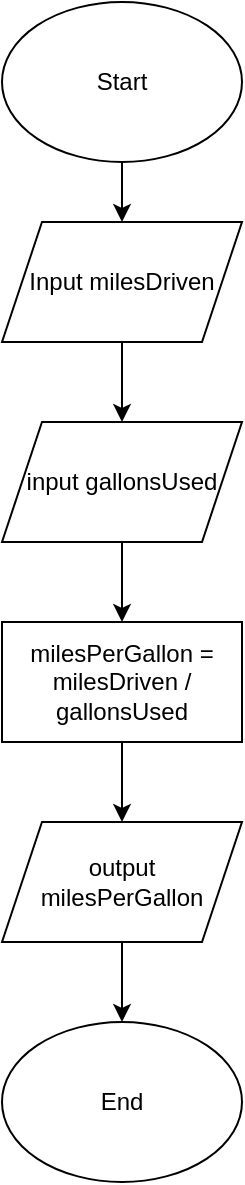 <mxfile version="24.7.17">
  <diagram name="Page-1" id="XJDihtucOrv00mSnWiuA">
    <mxGraphModel dx="1050" dy="621" grid="1" gridSize="10" guides="1" tooltips="1" connect="1" arrows="1" fold="1" page="1" pageScale="1" pageWidth="850" pageHeight="1100" math="0" shadow="0">
      <root>
        <mxCell id="0" />
        <mxCell id="1" parent="0" />
        <mxCell id="9jxAZNIGC8Elyyo8OQjf-1" value="Start" style="ellipse;whiteSpace=wrap;html=1;" vertex="1" parent="1">
          <mxGeometry x="220" y="40" width="120" height="80" as="geometry" />
        </mxCell>
        <mxCell id="9jxAZNIGC8Elyyo8OQjf-2" value="Input milesDriven" style="shape=parallelogram;perimeter=parallelogramPerimeter;whiteSpace=wrap;html=1;fixedSize=1;" vertex="1" parent="1">
          <mxGeometry x="220" y="150" width="120" height="60" as="geometry" />
        </mxCell>
        <mxCell id="9jxAZNIGC8Elyyo8OQjf-3" value="input gallonsUsed" style="shape=parallelogram;perimeter=parallelogramPerimeter;whiteSpace=wrap;html=1;fixedSize=1;" vertex="1" parent="1">
          <mxGeometry x="220" y="250" width="120" height="60" as="geometry" />
        </mxCell>
        <mxCell id="9jxAZNIGC8Elyyo8OQjf-4" value="milesPerGallon = milesDriven / gallonsUsed" style="rounded=0;whiteSpace=wrap;html=1;" vertex="1" parent="1">
          <mxGeometry x="220" y="350" width="120" height="60" as="geometry" />
        </mxCell>
        <mxCell id="9jxAZNIGC8Elyyo8OQjf-6" value="" style="endArrow=classic;html=1;rounded=0;" edge="1" parent="1" source="9jxAZNIGC8Elyyo8OQjf-2">
          <mxGeometry width="50" height="50" relative="1" as="geometry">
            <mxPoint x="280" y="290" as="sourcePoint" />
            <mxPoint x="280" y="250" as="targetPoint" />
          </mxGeometry>
        </mxCell>
        <mxCell id="9jxAZNIGC8Elyyo8OQjf-7" value="" style="endArrow=classic;html=1;rounded=0;" edge="1" parent="1" source="9jxAZNIGC8Elyyo8OQjf-3">
          <mxGeometry width="50" height="50" relative="1" as="geometry">
            <mxPoint x="280" y="410" as="sourcePoint" />
            <mxPoint x="280" y="350" as="targetPoint" />
          </mxGeometry>
        </mxCell>
        <mxCell id="9jxAZNIGC8Elyyo8OQjf-8" value="" style="endArrow=classic;html=1;rounded=0;entryX=0.5;entryY=0;entryDx=0;entryDy=0;" edge="1" parent="1" source="9jxAZNIGC8Elyyo8OQjf-1" target="9jxAZNIGC8Elyyo8OQjf-2">
          <mxGeometry width="50" height="50" relative="1" as="geometry">
            <mxPoint x="280" y="170" as="sourcePoint" />
            <mxPoint x="280" y="190.711" as="targetPoint" />
          </mxGeometry>
        </mxCell>
        <mxCell id="9jxAZNIGC8Elyyo8OQjf-9" value="output milesPerGallon" style="shape=parallelogram;perimeter=parallelogramPerimeter;whiteSpace=wrap;html=1;fixedSize=1;" vertex="1" parent="1">
          <mxGeometry x="220" y="450" width="120" height="60" as="geometry" />
        </mxCell>
        <mxCell id="9jxAZNIGC8Elyyo8OQjf-10" value="" style="endArrow=classic;html=1;rounded=0;" edge="1" parent="1" source="9jxAZNIGC8Elyyo8OQjf-4">
          <mxGeometry width="50" height="50" relative="1" as="geometry">
            <mxPoint x="280" y="460" as="sourcePoint" />
            <mxPoint x="280" y="450" as="targetPoint" />
          </mxGeometry>
        </mxCell>
        <mxCell id="9jxAZNIGC8Elyyo8OQjf-11" value="End" style="ellipse;whiteSpace=wrap;html=1;" vertex="1" parent="1">
          <mxGeometry x="220" y="550" width="120" height="80" as="geometry" />
        </mxCell>
        <mxCell id="9jxAZNIGC8Elyyo8OQjf-12" value="" style="endArrow=classic;html=1;rounded=0;" edge="1" parent="1" source="9jxAZNIGC8Elyyo8OQjf-9">
          <mxGeometry width="50" height="50" relative="1" as="geometry">
            <mxPoint x="280" y="560" as="sourcePoint" />
            <mxPoint x="280" y="550" as="targetPoint" />
          </mxGeometry>
        </mxCell>
      </root>
    </mxGraphModel>
  </diagram>
</mxfile>
